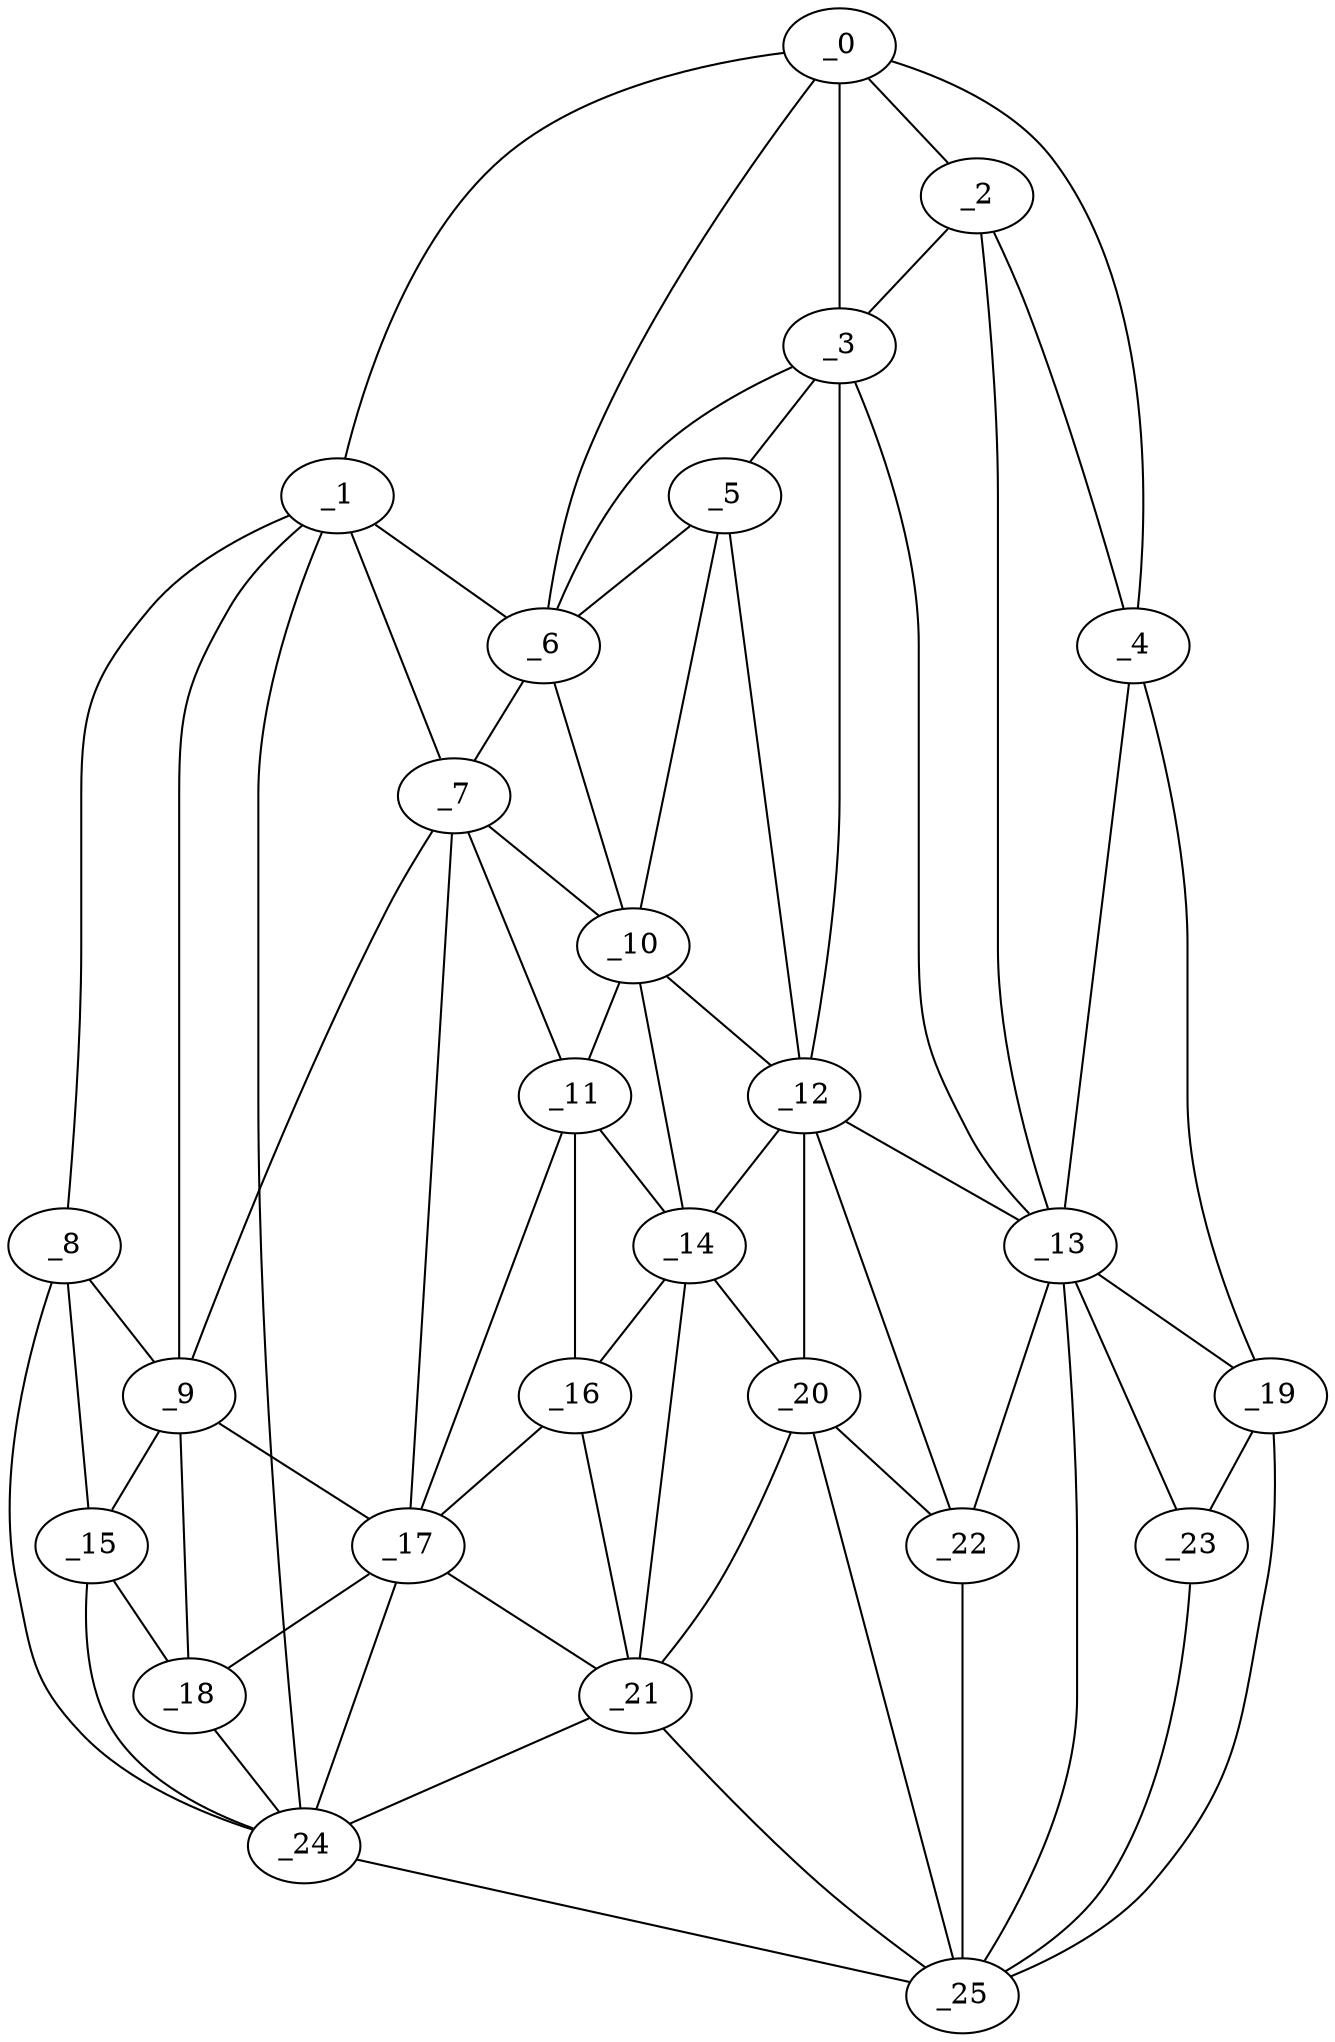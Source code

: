 graph "obj64__170.gxl" {
	_0	 [x=36,
		y=30];
	_1	 [x=40,
		y=125];
	_0 -- _1	 [valence=1];
	_2	 [x=41,
		y=24];
	_0 -- _2	 [valence=1];
	_3	 [x=42,
		y=38];
	_0 -- _3	 [valence=1];
	_4	 [x=46,
		y=7];
	_0 -- _4	 [valence=1];
	_6	 [x=47,
		y=66];
	_0 -- _6	 [valence=2];
	_1 -- _6	 [valence=1];
	_7	 [x=53,
		y=84];
	_1 -- _7	 [valence=2];
	_8	 [x=53,
		y=118];
	_1 -- _8	 [valence=2];
	_9	 [x=55,
		y=108];
	_1 -- _9	 [valence=1];
	_24	 [x=92,
		y=122];
	_1 -- _24	 [valence=1];
	_2 -- _3	 [valence=1];
	_2 -- _4	 [valence=2];
	_13	 [x=75,
		y=31];
	_2 -- _13	 [valence=2];
	_5	 [x=47,
		y=51];
	_3 -- _5	 [valence=2];
	_3 -- _6	 [valence=2];
	_12	 [x=69,
		y=53];
	_3 -- _12	 [valence=2];
	_3 -- _13	 [valence=2];
	_4 -- _13	 [valence=1];
	_19	 [x=85,
		y=7];
	_4 -- _19	 [valence=1];
	_5 -- _6	 [valence=2];
	_10	 [x=57,
		y=70];
	_5 -- _10	 [valence=2];
	_5 -- _12	 [valence=2];
	_6 -- _7	 [valence=1];
	_6 -- _10	 [valence=2];
	_7 -- _9	 [valence=2];
	_7 -- _10	 [valence=2];
	_11	 [x=59,
		y=77];
	_7 -- _11	 [valence=2];
	_17	 [x=81,
		y=95];
	_7 -- _17	 [valence=1];
	_8 -- _9	 [valence=2];
	_15	 [x=80,
		y=115];
	_8 -- _15	 [valence=2];
	_8 -- _24	 [valence=2];
	_9 -- _15	 [valence=2];
	_9 -- _17	 [valence=2];
	_18	 [x=81,
		y=107];
	_9 -- _18	 [valence=1];
	_10 -- _11	 [valence=1];
	_10 -- _12	 [valence=1];
	_14	 [x=78,
		y=71];
	_10 -- _14	 [valence=2];
	_11 -- _14	 [valence=1];
	_16	 [x=81,
		y=83];
	_11 -- _16	 [valence=2];
	_11 -- _17	 [valence=1];
	_12 -- _13	 [valence=2];
	_12 -- _14	 [valence=2];
	_20	 [x=85,
		y=59];
	_12 -- _20	 [valence=2];
	_22	 [x=86,
		y=50];
	_12 -- _22	 [valence=2];
	_13 -- _19	 [valence=2];
	_13 -- _22	 [valence=2];
	_23	 [x=88,
		y=25];
	_13 -- _23	 [valence=2];
	_25	 [x=94,
		y=38];
	_13 -- _25	 [valence=1];
	_14 -- _16	 [valence=2];
	_14 -- _20	 [valence=2];
	_21	 [x=85,
		y=73];
	_14 -- _21	 [valence=1];
	_15 -- _18	 [valence=2];
	_15 -- _24	 [valence=2];
	_16 -- _17	 [valence=2];
	_16 -- _21	 [valence=2];
	_17 -- _18	 [valence=2];
	_17 -- _21	 [valence=1];
	_17 -- _24	 [valence=2];
	_18 -- _24	 [valence=1];
	_19 -- _23	 [valence=1];
	_19 -- _25	 [valence=1];
	_20 -- _21	 [valence=2];
	_20 -- _22	 [valence=2];
	_20 -- _25	 [valence=1];
	_21 -- _24	 [valence=2];
	_21 -- _25	 [valence=2];
	_22 -- _25	 [valence=2];
	_23 -- _25	 [valence=2];
	_24 -- _25	 [valence=1];
}
